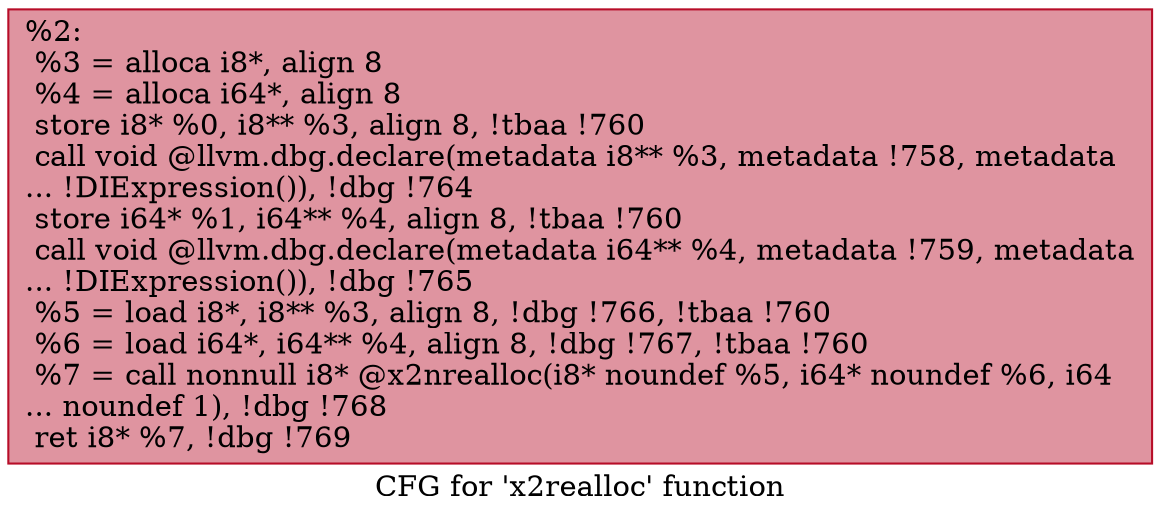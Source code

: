 digraph "CFG for 'x2realloc' function" {
	label="CFG for 'x2realloc' function";

	Node0xa7c530 [shape=record,color="#b70d28ff", style=filled, fillcolor="#b70d2870",label="{%2:\l  %3 = alloca i8*, align 8\l  %4 = alloca i64*, align 8\l  store i8* %0, i8** %3, align 8, !tbaa !760\l  call void @llvm.dbg.declare(metadata i8** %3, metadata !758, metadata\l... !DIExpression()), !dbg !764\l  store i64* %1, i64** %4, align 8, !tbaa !760\l  call void @llvm.dbg.declare(metadata i64** %4, metadata !759, metadata\l... !DIExpression()), !dbg !765\l  %5 = load i8*, i8** %3, align 8, !dbg !766, !tbaa !760\l  %6 = load i64*, i64** %4, align 8, !dbg !767, !tbaa !760\l  %7 = call nonnull i8* @x2nrealloc(i8* noundef %5, i64* noundef %6, i64\l... noundef 1), !dbg !768\l  ret i8* %7, !dbg !769\l}"];
}
